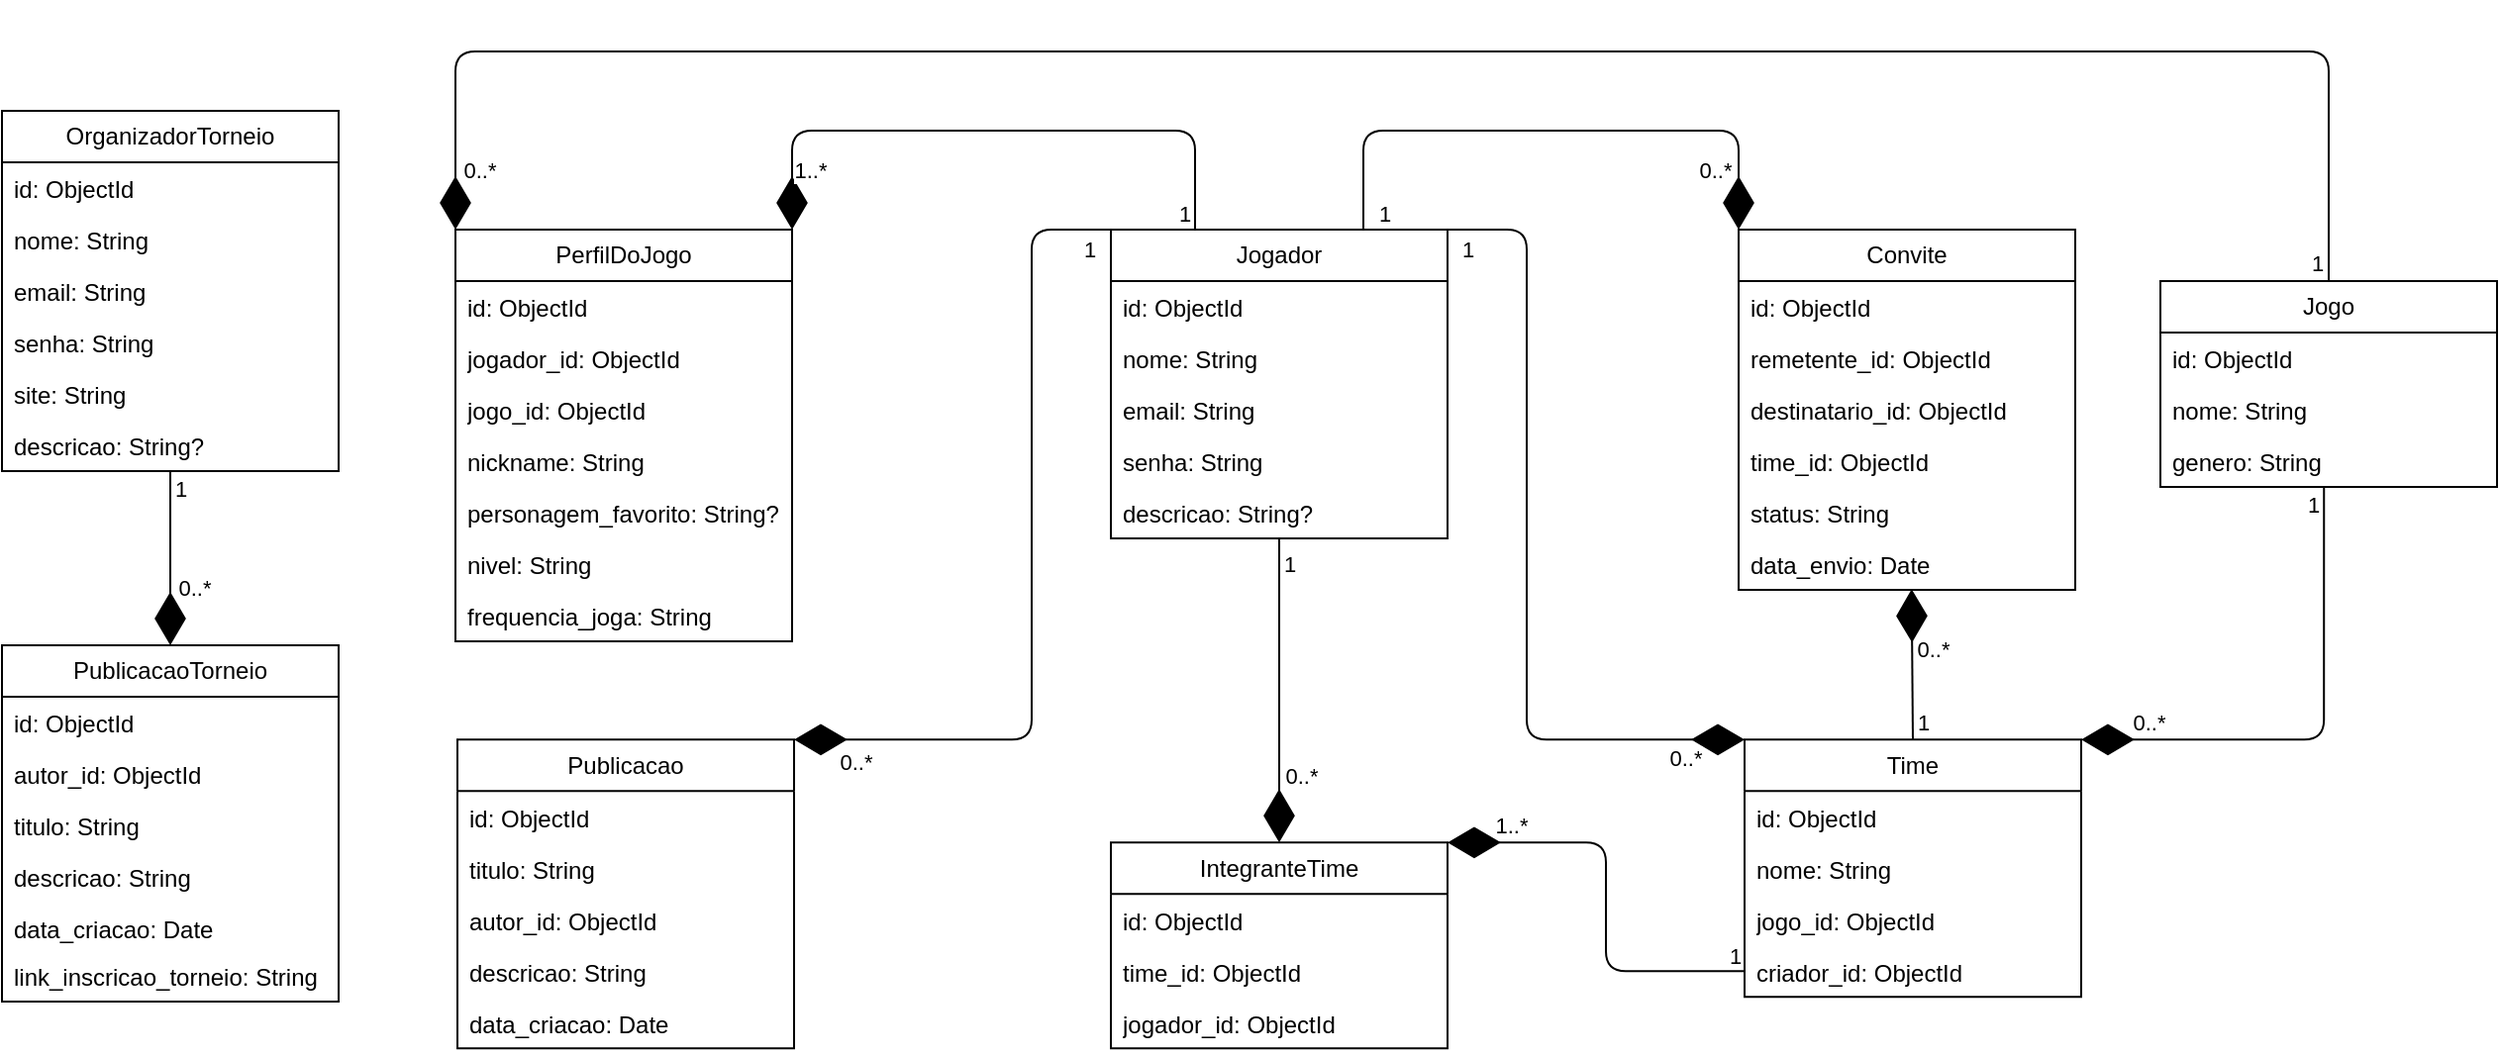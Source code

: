 <mxfile>
    <diagram id="q0bv5TFum7khG15RQ4-P" name="Page-1">
        <mxGraphModel dx="1205" dy="136" grid="1" gridSize="10" guides="1" tooltips="1" connect="1" arrows="1" fold="1" page="1" pageScale="1" pageWidth="850" pageHeight="1100" math="0" shadow="0">
            <root>
                <mxCell id="0"/>
                <mxCell id="1" parent="0"/>
                <mxCell id="110" value="" style="edgeStyle=none;html=1;entryX=0.5;entryY=0;entryDx=0;entryDy=0;endSize=24;endArrow=diamondThin;endFill=1;" parent="1" source="2" target="35" edge="1">
                    <mxGeometry relative="1" as="geometry"/>
                </mxCell>
                <mxCell id="111" value="0..*" style="edgeLabel;html=1;align=center;verticalAlign=middle;resizable=0;points=[];" parent="110" vertex="1" connectable="0">
                    <mxGeometry x="0.417" y="2" relative="1" as="geometry">
                        <mxPoint x="9" y="11" as="offset"/>
                    </mxGeometry>
                </mxCell>
                <mxCell id="112" value="1" style="edgeLabel;html=1;align=center;verticalAlign=middle;resizable=0;points=[];" parent="110" vertex="1" connectable="0">
                    <mxGeometry x="-0.463" y="1" relative="1" as="geometry">
                        <mxPoint x="4" y="-29" as="offset"/>
                    </mxGeometry>
                </mxCell>
                <mxCell id="2" value="Jogador" style="swimlane;fontStyle=0;childLayout=stackLayout;horizontal=1;startSize=26;fillColor=none;horizontalStack=0;resizeParent=1;resizeParentMax=0;resizeLast=0;collapsible=1;marginBottom=0;whiteSpace=wrap;html=1;swimlaneLine=1;rounded=0;shadow=0;glass=0;" parent="1" vertex="1">
                    <mxGeometry x="-70" y="388" width="170" height="156" as="geometry">
                        <mxRectangle x="160" y="120" width="80" height="30" as="alternateBounds"/>
                    </mxGeometry>
                </mxCell>
                <mxCell id="3" value="id: ObjectId" style="text;strokeColor=none;fillColor=none;align=left;verticalAlign=top;spacingLeft=4;spacingRight=4;overflow=hidden;rotatable=0;points=[[0,0.5],[1,0.5]];portConstraint=eastwest;whiteSpace=wrap;html=1;" parent="2" vertex="1">
                    <mxGeometry y="26" width="170" height="26" as="geometry"/>
                </mxCell>
                <mxCell id="4" value="nome: String" style="text;strokeColor=none;fillColor=none;align=left;verticalAlign=top;spacingLeft=4;spacingRight=4;overflow=hidden;rotatable=0;points=[[0,0.5],[1,0.5]];portConstraint=eastwest;whiteSpace=wrap;html=1;" parent="2" vertex="1">
                    <mxGeometry y="52" width="170" height="26" as="geometry"/>
                </mxCell>
                <mxCell id="43" value="email: String" style="text;strokeColor=none;fillColor=none;align=left;verticalAlign=top;spacingLeft=4;spacingRight=4;overflow=hidden;rotatable=0;points=[[0,0.5],[1,0.5]];portConstraint=eastwest;whiteSpace=wrap;html=1;" parent="2" vertex="1">
                    <mxGeometry y="78" width="170" height="26" as="geometry"/>
                </mxCell>
                <mxCell id="47" value="senha: String" style="text;strokeColor=none;fillColor=none;align=left;verticalAlign=top;spacingLeft=4;spacingRight=4;overflow=hidden;rotatable=0;points=[[0,0.5],[1,0.5]];portConstraint=eastwest;whiteSpace=wrap;html=1;" parent="2" vertex="1">
                    <mxGeometry y="104" width="170" height="26" as="geometry"/>
                </mxCell>
                <mxCell id="48" value="descricao: String?" style="text;strokeColor=none;fillColor=none;align=left;verticalAlign=top;spacingLeft=4;spacingRight=4;overflow=hidden;rotatable=0;points=[[0,0.5],[1,0.5]];portConstraint=eastwest;whiteSpace=wrap;html=1;" parent="2" vertex="1">
                    <mxGeometry y="130" width="170" height="26" as="geometry"/>
                </mxCell>
                <mxCell id="16" value="Time" style="swimlane;fontStyle=0;childLayout=stackLayout;horizontal=1;startSize=26;fillColor=none;horizontalStack=0;resizeParent=1;resizeParentMax=0;resizeLast=0;collapsible=1;marginBottom=0;whiteSpace=wrap;html=1;strokeColor=default;align=center;verticalAlign=middle;fontFamily=Helvetica;fontSize=12;fontColor=default;" parent="1" vertex="1">
                    <mxGeometry x="250" y="645.64" width="170" height="130" as="geometry">
                        <mxRectangle x="390" y="120" width="70" height="30" as="alternateBounds"/>
                    </mxGeometry>
                </mxCell>
                <mxCell id="17" value="&lt;span style=&quot;color: rgb(0, 0, 0);&quot;&gt;id: ObjectId&lt;/span&gt;" style="text;strokeColor=none;fillColor=none;align=left;verticalAlign=top;spacingLeft=4;spacingRight=4;overflow=hidden;rotatable=0;points=[[0,0.5],[1,0.5]];portConstraint=eastwest;whiteSpace=wrap;html=1;fontFamily=Helvetica;fontSize=12;fontColor=default;fontStyle=0;" parent="16" vertex="1">
                    <mxGeometry y="26" width="170" height="26" as="geometry"/>
                </mxCell>
                <mxCell id="18" value="&lt;span style=&quot;color: rgb(0, 0, 0);&quot;&gt;nome: String&lt;/span&gt;" style="text;strokeColor=none;fillColor=none;align=left;verticalAlign=top;spacingLeft=4;spacingRight=4;overflow=hidden;rotatable=0;points=[[0,0.5],[1,0.5]];portConstraint=eastwest;whiteSpace=wrap;html=1;fontFamily=Helvetica;fontSize=12;fontColor=default;fontStyle=0;" parent="16" vertex="1">
                    <mxGeometry y="52" width="170" height="26" as="geometry"/>
                </mxCell>
                <mxCell id="19" value="jogo_id: ObjectId" style="text;strokeColor=none;fillColor=none;align=left;verticalAlign=top;spacingLeft=4;spacingRight=4;overflow=hidden;rotatable=0;points=[[0,0.5],[1,0.5]];portConstraint=eastwest;whiteSpace=wrap;html=1;fontFamily=Helvetica;fontSize=12;fontColor=default;fontStyle=0;" parent="16" vertex="1">
                    <mxGeometry y="78" width="170" height="26" as="geometry"/>
                </mxCell>
                <mxCell id="69" value="criador_id: ObjectId" style="text;strokeColor=none;fillColor=none;align=left;verticalAlign=top;spacingLeft=4;spacingRight=4;overflow=hidden;rotatable=0;points=[[0,0.5],[1,0.5]];portConstraint=eastwest;whiteSpace=wrap;html=1;fontFamily=Helvetica;fontSize=12;fontColor=default;fontStyle=0;" parent="16" vertex="1">
                    <mxGeometry y="104" width="170" height="26" as="geometry"/>
                </mxCell>
                <mxCell id="20" value="" style="endArrow=diamondThin;endFill=1;endSize=24;html=1;exitX=1;exitY=0;exitDx=0;exitDy=0;entryX=0;entryY=0;entryDx=0;entryDy=0;edgeStyle=orthogonalEdgeStyle;" parent="1" source="2" target="16" edge="1">
                    <mxGeometry width="160" relative="1" as="geometry">
                        <mxPoint x="20" y="288" as="sourcePoint"/>
                        <mxPoint x="277" y="288" as="targetPoint"/>
                        <Array as="points">
                            <mxPoint x="140" y="388"/>
                            <mxPoint x="140" y="646"/>
                        </Array>
                    </mxGeometry>
                </mxCell>
                <mxCell id="117" value="1" style="edgeLabel;html=1;align=center;verticalAlign=middle;resizable=0;points=[];" parent="20" vertex="1" connectable="0">
                    <mxGeometry x="-0.909" y="-2" relative="1" as="geometry">
                        <mxPoint x="-9" y="8" as="offset"/>
                    </mxGeometry>
                </mxCell>
                <mxCell id="118" value="0..*" style="edgeLabel;html=1;align=center;verticalAlign=middle;resizable=0;points=[];" parent="20" vertex="1" connectable="0">
                    <mxGeometry x="0.85" y="-2" relative="1" as="geometry">
                        <mxPoint y="7" as="offset"/>
                    </mxGeometry>
                </mxCell>
                <mxCell id="27" value="Publicacao" style="swimlane;fontStyle=0;childLayout=stackLayout;horizontal=1;startSize=26;horizontalStack=0;resizeParent=1;resizeParentMax=0;resizeLast=0;collapsible=1;marginBottom=0;whiteSpace=wrap;html=1;align=center;verticalAlign=middle;fontFamily=Helvetica;fontSize=12;fillColor=none;" parent="1" vertex="1">
                    <mxGeometry x="-400" y="645.64" width="170" height="156" as="geometry">
                        <mxRectangle x="-340" y="684" width="100" height="30" as="alternateBounds"/>
                    </mxGeometry>
                </mxCell>
                <mxCell id="28" value="&lt;span style=&quot;color: rgb(0, 0, 0);&quot;&gt;id: ObjectId&lt;/span&gt;" style="text;strokeColor=none;fillColor=none;align=left;verticalAlign=top;spacingLeft=4;spacingRight=4;overflow=hidden;rotatable=0;points=[[0,0.5],[1,0.5]];portConstraint=eastwest;whiteSpace=wrap;html=1;fontFamily=Helvetica;fontSize=12;fontColor=default;fontStyle=0;" parent="27" vertex="1">
                    <mxGeometry y="26" width="170" height="26" as="geometry"/>
                </mxCell>
                <mxCell id="29" value="titulo: String" style="text;strokeColor=none;fillColor=none;align=left;verticalAlign=top;spacingLeft=4;spacingRight=4;overflow=hidden;rotatable=0;points=[[0,0.5],[1,0.5]];portConstraint=eastwest;whiteSpace=wrap;html=1;fontFamily=Helvetica;fontSize=12;fontColor=default;fontStyle=0;" parent="27" vertex="1">
                    <mxGeometry y="52" width="170" height="26" as="geometry"/>
                </mxCell>
                <mxCell id="30" value="autor_id: ObjectId" style="text;strokeColor=none;fillColor=none;align=left;verticalAlign=top;spacingLeft=4;spacingRight=4;overflow=hidden;rotatable=0;points=[[0,0.5],[1,0.5]];portConstraint=eastwest;whiteSpace=wrap;html=1;fontFamily=Helvetica;fontSize=12;fontColor=default;fontStyle=0;" parent="27" vertex="1">
                    <mxGeometry y="78" width="170" height="26" as="geometry"/>
                </mxCell>
                <mxCell id="45" value="descricao: String" style="text;strokeColor=none;fillColor=none;align=left;verticalAlign=top;spacingLeft=4;spacingRight=4;overflow=hidden;rotatable=0;points=[[0,0.5],[1,0.5]];portConstraint=eastwest;whiteSpace=wrap;html=1;fontFamily=Helvetica;fontSize=12;fontColor=default;fontStyle=0;" parent="27" vertex="1">
                    <mxGeometry y="104" width="170" height="26" as="geometry"/>
                </mxCell>
                <mxCell id="129" value="data_criacao: Date" style="text;strokeColor=none;fillColor=none;align=left;verticalAlign=top;spacingLeft=4;spacingRight=4;overflow=hidden;rotatable=0;points=[[0,0.5],[1,0.5]];portConstraint=eastwest;whiteSpace=wrap;html=1;fontFamily=Helvetica;fontSize=12;fontColor=default;fontStyle=0;" parent="27" vertex="1">
                    <mxGeometry y="130" width="170" height="26" as="geometry"/>
                </mxCell>
                <mxCell id="31" value="Convite" style="swimlane;fontStyle=0;childLayout=stackLayout;horizontal=1;startSize=26;fillColor=none;horizontalStack=0;resizeParent=1;resizeParentMax=0;resizeLast=0;collapsible=1;marginBottom=0;whiteSpace=wrap;html=1;strokeColor=default;align=center;verticalAlign=middle;fontFamily=Helvetica;fontSize=12;fontColor=default;" parent="1" vertex="1">
                    <mxGeometry x="247" y="388" width="170" height="182" as="geometry">
                        <mxRectangle x="660" y="368" width="80" height="30" as="alternateBounds"/>
                    </mxGeometry>
                </mxCell>
                <mxCell id="32" value="&lt;span style=&quot;color: rgb(0, 0, 0);&quot;&gt;id: ObjectId&lt;/span&gt;" style="text;strokeColor=none;fillColor=none;align=left;verticalAlign=top;spacingLeft=4;spacingRight=4;overflow=hidden;rotatable=0;points=[[0,0.5],[1,0.5]];portConstraint=eastwest;whiteSpace=wrap;html=1;fontFamily=Helvetica;fontSize=12;fontColor=default;fontStyle=0;" parent="31" vertex="1">
                    <mxGeometry y="26" width="170" height="26" as="geometry"/>
                </mxCell>
                <mxCell id="90" value="remetente_id: ObjectId" style="text;strokeColor=none;fillColor=none;align=left;verticalAlign=top;spacingLeft=4;spacingRight=4;overflow=hidden;rotatable=0;points=[[0,0.5],[1,0.5]];portConstraint=eastwest;whiteSpace=wrap;html=1;fontFamily=Helvetica;fontSize=12;fontColor=default;fontStyle=0;" parent="31" vertex="1">
                    <mxGeometry y="52" width="170" height="26" as="geometry"/>
                </mxCell>
                <mxCell id="33" value="destinatario_id: ObjectId" style="text;strokeColor=none;fillColor=none;align=left;verticalAlign=top;spacingLeft=4;spacingRight=4;overflow=hidden;rotatable=0;points=[[0,0.5],[1,0.5]];portConstraint=eastwest;whiteSpace=wrap;html=1;fontFamily=Helvetica;fontSize=12;fontColor=default;fontStyle=0;" parent="31" vertex="1">
                    <mxGeometry y="78" width="170" height="26" as="geometry"/>
                </mxCell>
                <mxCell id="34" value="time_id: ObjectId" style="text;align=left;verticalAlign=top;spacingLeft=4;spacingRight=4;overflow=hidden;rotatable=0;points=[[0,0.5],[1,0.5]];portConstraint=eastwest;whiteSpace=wrap;html=1;fontFamily=Helvetica;fontSize=12;fontStyle=0;" parent="31" vertex="1">
                    <mxGeometry y="104" width="170" height="26" as="geometry"/>
                </mxCell>
                <mxCell id="70" value="status: String" style="text;strokeColor=none;fillColor=none;align=left;verticalAlign=top;spacingLeft=4;spacingRight=4;overflow=hidden;rotatable=0;points=[[0,0.5],[1,0.5]];portConstraint=eastwest;whiteSpace=wrap;html=1;fontFamily=Helvetica;fontSize=12;fontColor=default;fontStyle=0;" parent="31" vertex="1">
                    <mxGeometry y="130" width="170" height="26" as="geometry"/>
                </mxCell>
                <mxCell id="71" value="data_envio: Date" style="text;strokeColor=none;fillColor=none;align=left;verticalAlign=top;spacingLeft=4;spacingRight=4;overflow=hidden;rotatable=0;points=[[0,0.5],[1,0.5]];portConstraint=eastwest;whiteSpace=wrap;html=1;fontFamily=Helvetica;fontSize=12;fontColor=default;fontStyle=0;" parent="31" vertex="1">
                    <mxGeometry y="156" width="170" height="26" as="geometry"/>
                </mxCell>
                <mxCell id="35" value="IntegranteTime" style="swimlane;fontStyle=0;childLayout=stackLayout;horizontal=1;startSize=26;fillColor=none;horizontalStack=0;resizeParent=1;resizeParentMax=0;resizeLast=0;collapsible=1;marginBottom=0;whiteSpace=wrap;html=1;strokeColor=default;align=center;verticalAlign=middle;fontFamily=Helvetica;fontSize=12;fontColor=default;" parent="1" vertex="1">
                    <mxGeometry x="-70" y="697.64" width="170" height="104" as="geometry">
                        <mxRectangle x="390" y="368" width="120" height="30" as="alternateBounds"/>
                    </mxGeometry>
                </mxCell>
                <mxCell id="36" value="&lt;span style=&quot;color: rgb(0, 0, 0);&quot;&gt;id: ObjectId&lt;/span&gt;" style="text;strokeColor=none;fillColor=none;align=left;verticalAlign=top;spacingLeft=4;spacingRight=4;overflow=hidden;rotatable=0;points=[[0,0.5],[1,0.5]];portConstraint=eastwest;whiteSpace=wrap;html=1;fontFamily=Helvetica;fontSize=12;fontColor=default;fontStyle=0;" parent="35" vertex="1">
                    <mxGeometry y="26" width="170" height="26" as="geometry"/>
                </mxCell>
                <mxCell id="38" value="time_id: ObjectId" style="text;strokeColor=none;fillColor=none;align=left;verticalAlign=top;spacingLeft=4;spacingRight=4;overflow=hidden;rotatable=0;points=[[0,0.5],[1,0.5]];portConstraint=eastwest;whiteSpace=wrap;html=1;fontFamily=Helvetica;fontSize=12;fontColor=default;fontStyle=0;" parent="35" vertex="1">
                    <mxGeometry y="52" width="170" height="26" as="geometry"/>
                </mxCell>
                <mxCell id="37" value="jogador_id: ObjectId" style="text;strokeColor=none;fillColor=none;align=left;verticalAlign=top;spacingLeft=4;spacingRight=4;overflow=hidden;rotatable=0;points=[[0,0.5],[1,0.5]];portConstraint=eastwest;whiteSpace=wrap;html=1;fontFamily=Helvetica;fontSize=12;fontColor=default;fontStyle=0;" parent="35" vertex="1">
                    <mxGeometry y="78" width="170" height="26" as="geometry"/>
                </mxCell>
                <mxCell id="106" value="" style="edgeStyle=orthogonalEdgeStyle;html=1;entryX=1;entryY=0;entryDx=0;entryDy=0;endArrow=diamondThin;endFill=1;startSize=6;endSize=24;exitX=0.486;exitY=0.984;exitDx=0;exitDy=0;exitPerimeter=0;" parent="1" source="61" target="16" edge="1">
                    <mxGeometry relative="1" as="geometry">
                        <Array as="points">
                            <mxPoint x="543" y="646"/>
                        </Array>
                    </mxGeometry>
                </mxCell>
                <mxCell id="113" value="1" style="edgeLabel;html=1;align=center;verticalAlign=middle;resizable=0;points=[];" parent="106" vertex="1" connectable="0">
                    <mxGeometry x="-0.84" relative="1" as="geometry">
                        <mxPoint x="-6" y="-11" as="offset"/>
                    </mxGeometry>
                </mxCell>
                <mxCell id="114" value="0..*" style="edgeLabel;html=1;align=center;verticalAlign=middle;resizable=0;points=[];" parent="106" vertex="1" connectable="0">
                    <mxGeometry x="0.733" y="2" relative="1" as="geometry">
                        <mxPoint y="-11" as="offset"/>
                    </mxGeometry>
                </mxCell>
                <mxCell id="39" value="Jogo" style="swimlane;fontStyle=0;childLayout=stackLayout;horizontal=1;startSize=26;fillColor=none;horizontalStack=0;resizeParent=1;resizeParentMax=0;resizeLast=0;collapsible=1;marginBottom=0;whiteSpace=wrap;html=1;strokeColor=default;align=center;verticalAlign=middle;fontFamily=Helvetica;fontSize=12;fontColor=default;" parent="1" vertex="1">
                    <mxGeometry x="460" y="414" width="170" height="104" as="geometry">
                        <mxRectangle x="620" y="120" width="70" height="30" as="alternateBounds"/>
                    </mxGeometry>
                </mxCell>
                <mxCell id="40" value="&lt;span style=&quot;color: rgb(0, 0, 0);&quot;&gt;id: ObjectId&lt;/span&gt;" style="text;strokeColor=none;fillColor=none;align=left;verticalAlign=top;spacingLeft=4;spacingRight=4;overflow=hidden;rotatable=0;points=[[0,0.5],[1,0.5]];portConstraint=eastwest;whiteSpace=wrap;html=1;fontFamily=Helvetica;fontSize=12;fontColor=default;fontStyle=0;" parent="39" vertex="1">
                    <mxGeometry y="26" width="170" height="26" as="geometry"/>
                </mxCell>
                <mxCell id="41" value="nome: String" style="text;strokeColor=none;fillColor=none;align=left;verticalAlign=top;spacingLeft=4;spacingRight=4;overflow=hidden;rotatable=0;points=[[0,0.5],[1,0.5]];portConstraint=eastwest;whiteSpace=wrap;html=1;fontFamily=Helvetica;fontSize=12;fontColor=default;fontStyle=0;" parent="39" vertex="1">
                    <mxGeometry y="52" width="170" height="26" as="geometry"/>
                </mxCell>
                <mxCell id="61" value="genero: String" style="text;strokeColor=none;fillColor=none;align=left;verticalAlign=top;spacingLeft=4;spacingRight=4;overflow=hidden;rotatable=0;points=[[0,0.5],[1,0.5]];portConstraint=eastwest;whiteSpace=wrap;html=1;fontFamily=Helvetica;fontSize=12;fontColor=default;fontStyle=0;" parent="39" vertex="1">
                    <mxGeometry y="78" width="170" height="26" as="geometry"/>
                </mxCell>
                <mxCell id="86" style="edgeStyle=orthogonalEdgeStyle;html=1;exitX=0;exitY=0;exitDx=0;exitDy=0;entryX=0.5;entryY=0;entryDx=0;entryDy=0;endArrow=none;endFill=0;startArrow=diamondThin;startFill=1;endSize=6;startSize=24;" parent="1" source="53" target="39" edge="1">
                    <mxGeometry relative="1" as="geometry">
                        <mxPoint x="-228.5" y="318" as="sourcePoint"/>
                        <mxPoint x="474" y="318" as="targetPoint"/>
                        <Array as="points">
                            <mxPoint x="-401" y="298"/>
                            <mxPoint x="545" y="298"/>
                        </Array>
                    </mxGeometry>
                </mxCell>
                <mxCell id="95" value="1" style="edgeLabel;html=1;align=center;verticalAlign=middle;resizable=0;points=[];" parent="86" vertex="1" connectable="0">
                    <mxGeometry x="0.78" y="-1" relative="1" as="geometry">
                        <mxPoint x="4" y="106" as="offset"/>
                    </mxGeometry>
                </mxCell>
                <mxCell id="96" value="0..*" style="edgeLabel;html=1;align=center;verticalAlign=middle;resizable=0;points=[];" parent="86" vertex="1" connectable="0">
                    <mxGeometry x="-0.811" y="-1" relative="1" as="geometry">
                        <mxPoint x="-7" y="59" as="offset"/>
                    </mxGeometry>
                </mxCell>
                <mxCell id="53" value="PerfilDoJogo" style="swimlane;fontStyle=0;childLayout=stackLayout;horizontal=1;startSize=26;fillColor=none;horizontalStack=0;resizeParent=1;resizeParentMax=0;resizeLast=0;collapsible=1;marginBottom=0;whiteSpace=wrap;html=1;swimlaneLine=1;rounded=0;shadow=0;glass=0;" parent="1" vertex="1">
                    <mxGeometry x="-401" y="388" width="170" height="208" as="geometry">
                        <mxRectangle x="-120" y="120" width="80" height="30" as="alternateBounds"/>
                    </mxGeometry>
                </mxCell>
                <mxCell id="54" value="id: ObjectId" style="text;strokeColor=none;fillColor=none;align=left;verticalAlign=top;spacingLeft=4;spacingRight=4;overflow=hidden;rotatable=0;points=[[0,0.5],[1,0.5]];portConstraint=eastwest;whiteSpace=wrap;html=1;" parent="53" vertex="1">
                    <mxGeometry y="26" width="170" height="26" as="geometry"/>
                </mxCell>
                <mxCell id="59" value="jogador_id: ObjectId" style="text;strokeColor=none;fillColor=none;align=left;verticalAlign=top;spacingLeft=4;spacingRight=4;overflow=hidden;rotatable=0;points=[[0,0.5],[1,0.5]];portConstraint=eastwest;whiteSpace=wrap;html=1;" parent="53" vertex="1">
                    <mxGeometry y="52" width="170" height="26" as="geometry"/>
                </mxCell>
                <mxCell id="56" value="jogo_id: ObjectId" style="text;strokeColor=none;fillColor=none;align=left;verticalAlign=top;spacingLeft=4;spacingRight=4;overflow=hidden;rotatable=0;points=[[0,0.5],[1,0.5]];portConstraint=eastwest;whiteSpace=wrap;html=1;" parent="53" vertex="1">
                    <mxGeometry y="78" width="170" height="26" as="geometry"/>
                </mxCell>
                <mxCell id="55" value="nickname: String" style="text;strokeColor=none;fillColor=none;align=left;verticalAlign=top;spacingLeft=4;spacingRight=4;overflow=hidden;rotatable=0;points=[[0,0.5],[1,0.5]];portConstraint=eastwest;whiteSpace=wrap;html=1;" parent="53" vertex="1">
                    <mxGeometry y="104" width="170" height="26" as="geometry"/>
                </mxCell>
                <mxCell id="68" value="personagem_favorito: String?" style="text;strokeColor=none;fillColor=none;align=left;verticalAlign=top;spacingLeft=4;spacingRight=4;overflow=hidden;rotatable=0;points=[[0,0.5],[1,0.5]];portConstraint=eastwest;whiteSpace=wrap;html=1;" parent="53" vertex="1">
                    <mxGeometry y="130" width="170" height="26" as="geometry"/>
                </mxCell>
                <mxCell id="60" value="nivel: String" style="text;strokeColor=none;fillColor=none;align=left;verticalAlign=top;spacingLeft=4;spacingRight=4;overflow=hidden;rotatable=0;points=[[0,0.5],[1,0.5]];portConstraint=eastwest;whiteSpace=wrap;html=1;" parent="53" vertex="1">
                    <mxGeometry y="156" width="170" height="26" as="geometry"/>
                </mxCell>
                <mxCell id="57" value="frequencia_joga: String" style="text;strokeColor=none;fillColor=none;align=left;verticalAlign=top;spacingLeft=4;spacingRight=4;overflow=hidden;rotatable=0;points=[[0,0.5],[1,0.5]];portConstraint=eastwest;whiteSpace=wrap;html=1;" parent="53" vertex="1">
                    <mxGeometry y="182" width="170" height="26" as="geometry"/>
                </mxCell>
                <mxCell id="128" value="" style="edgeStyle=none;html=1;endArrow=diamondThin;endFill=1;endSize=24;entryX=0.5;entryY=0;entryDx=0;entryDy=0;" parent="1" source="62" target="121" edge="1">
                    <mxGeometry relative="1" as="geometry"/>
                </mxCell>
                <mxCell id="132" value="1" style="edgeLabel;html=1;align=center;verticalAlign=middle;resizable=0;points=[];" parent="128" vertex="1" connectable="0">
                    <mxGeometry x="-0.596" y="2" relative="1" as="geometry">
                        <mxPoint x="3" y="-9" as="offset"/>
                    </mxGeometry>
                </mxCell>
                <mxCell id="133" value="0..*" style="edgeLabel;html=1;align=center;verticalAlign=middle;resizable=0;points=[];" parent="128" vertex="1" connectable="0">
                    <mxGeometry x="0.234" y="-2" relative="1" as="geometry">
                        <mxPoint x="14" y="4" as="offset"/>
                    </mxGeometry>
                </mxCell>
                <mxCell id="62" value="OrganizadorTorneio" style="swimlane;fontStyle=0;childLayout=stackLayout;horizontal=1;startSize=26;fillColor=none;horizontalStack=0;resizeParent=1;resizeParentMax=0;resizeLast=0;collapsible=1;marginBottom=0;whiteSpace=wrap;html=1;swimlaneLine=1;rounded=0;shadow=0;glass=0;" parent="1" vertex="1">
                    <mxGeometry x="-630" y="328" width="170" height="182" as="geometry">
                        <mxRectangle x="-590" y="568" width="80" height="30" as="alternateBounds"/>
                    </mxGeometry>
                </mxCell>
                <mxCell id="63" value="id: ObjectId" style="text;strokeColor=none;fillColor=none;align=left;verticalAlign=top;spacingLeft=4;spacingRight=4;overflow=hidden;rotatable=0;points=[[0,0.5],[1,0.5]];portConstraint=eastwest;whiteSpace=wrap;html=1;" parent="62" vertex="1">
                    <mxGeometry y="26" width="170" height="26" as="geometry"/>
                </mxCell>
                <mxCell id="64" value="nome: String" style="text;strokeColor=none;fillColor=none;align=left;verticalAlign=top;spacingLeft=4;spacingRight=4;overflow=hidden;rotatable=0;points=[[0,0.5],[1,0.5]];portConstraint=eastwest;whiteSpace=wrap;html=1;" parent="62" vertex="1">
                    <mxGeometry y="52" width="170" height="26" as="geometry"/>
                </mxCell>
                <mxCell id="65" value="email: String" style="text;strokeColor=none;fillColor=none;align=left;verticalAlign=top;spacingLeft=4;spacingRight=4;overflow=hidden;rotatable=0;points=[[0,0.5],[1,0.5]];portConstraint=eastwest;whiteSpace=wrap;html=1;" parent="62" vertex="1">
                    <mxGeometry y="78" width="170" height="26" as="geometry"/>
                </mxCell>
                <mxCell id="66" value="senha: String" style="text;strokeColor=none;fillColor=none;align=left;verticalAlign=top;spacingLeft=4;spacingRight=4;overflow=hidden;rotatable=0;points=[[0,0.5],[1,0.5]];portConstraint=eastwest;whiteSpace=wrap;html=1;" parent="62" vertex="1">
                    <mxGeometry y="104" width="170" height="26" as="geometry"/>
                </mxCell>
                <mxCell id="67" value="site: String" style="text;strokeColor=none;fillColor=none;align=left;verticalAlign=top;spacingLeft=4;spacingRight=4;overflow=hidden;rotatable=0;points=[[0,0.5],[1,0.5]];portConstraint=eastwest;whiteSpace=wrap;html=1;" parent="62" vertex="1">
                    <mxGeometry y="130" width="170" height="26" as="geometry"/>
                </mxCell>
                <mxCell id="73" value="descricao: String?" style="text;strokeColor=none;fillColor=none;align=left;verticalAlign=top;spacingLeft=4;spacingRight=4;overflow=hidden;rotatable=0;points=[[0,0.5],[1,0.5]];portConstraint=eastwest;whiteSpace=wrap;html=1;" parent="62" vertex="1">
                    <mxGeometry y="156" width="170" height="26" as="geometry"/>
                </mxCell>
                <mxCell id="74" value="" style="endArrow=diamondThin;endFill=1;endSize=24;html=1;entryX=1;entryY=0;entryDx=0;entryDy=0;edgeStyle=orthogonalEdgeStyle;exitX=0.25;exitY=0;exitDx=0;exitDy=0;" parent="1" source="2" target="53" edge="1">
                    <mxGeometry width="160" relative="1" as="geometry">
                        <mxPoint x="-20" y="318" as="sourcePoint"/>
                        <mxPoint x="222" y="288" as="targetPoint"/>
                        <Array as="points">
                            <mxPoint x="-28" y="338"/>
                            <mxPoint x="-231" y="338"/>
                        </Array>
                    </mxGeometry>
                </mxCell>
                <mxCell id="91" value="1" style="edgeLabel;html=1;align=center;verticalAlign=middle;resizable=0;points=[];" parent="74" vertex="1" connectable="0">
                    <mxGeometry x="-0.658" y="1" relative="1" as="geometry">
                        <mxPoint x="-4" y="41" as="offset"/>
                    </mxGeometry>
                </mxCell>
                <mxCell id="92" value="1..*" style="edgeLabel;html=1;align=center;verticalAlign=middle;resizable=0;points=[];" parent="74" vertex="1" connectable="0">
                    <mxGeometry x="0.63" y="2" relative="1" as="geometry">
                        <mxPoint x="3" y="18" as="offset"/>
                    </mxGeometry>
                </mxCell>
                <mxCell id="77" value="" style="endArrow=diamondThin;endFill=1;endSize=24;html=1;exitX=0;exitY=0.5;exitDx=0;exitDy=0;edgeStyle=orthogonalEdgeStyle;entryX=1;entryY=0;entryDx=0;entryDy=0;" parent="1" source="69" target="35" edge="1">
                    <mxGeometry width="160" relative="1" as="geometry">
                        <mxPoint x="160" y="597.64" as="sourcePoint"/>
                        <mxPoint x="150" y="758.64" as="targetPoint"/>
                        <Array as="points">
                            <mxPoint x="180" y="763"/>
                            <mxPoint x="180" y="698"/>
                        </Array>
                    </mxGeometry>
                </mxCell>
                <mxCell id="119" value="1" style="edgeLabel;html=1;align=center;verticalAlign=middle;resizable=0;points=[];" parent="77" vertex="1" connectable="0">
                    <mxGeometry x="-0.802" y="-1" relative="1" as="geometry">
                        <mxPoint x="16" y="-7" as="offset"/>
                    </mxGeometry>
                </mxCell>
                <mxCell id="120" value="1..*" style="edgeLabel;html=1;align=center;verticalAlign=middle;resizable=0;points=[];" parent="77" vertex="1" connectable="0">
                    <mxGeometry x="0.576" y="-1" relative="1" as="geometry">
                        <mxPoint x="-14" y="-8" as="offset"/>
                    </mxGeometry>
                </mxCell>
                <mxCell id="80" value="" style="endArrow=diamondThin;endFill=1;endSize=24;html=1;exitX=0.75;exitY=0;exitDx=0;exitDy=0;entryX=0;entryY=0;entryDx=0;entryDy=0;edgeStyle=orthogonalEdgeStyle;" parent="1" source="2" target="31" edge="1">
                    <mxGeometry width="160" relative="1" as="geometry">
                        <mxPoint x="390" y="434.94" as="sourcePoint"/>
                        <mxPoint x="390" y="565.94" as="targetPoint"/>
                        <Array as="points">
                            <mxPoint x="57" y="338"/>
                            <mxPoint x="247" y="338"/>
                        </Array>
                    </mxGeometry>
                </mxCell>
                <mxCell id="115" value="1" style="edgeLabel;html=1;align=center;verticalAlign=middle;resizable=0;points=[];" parent="80" vertex="1" connectable="0">
                    <mxGeometry x="-0.896" y="-3" relative="1" as="geometry">
                        <mxPoint x="7" y="7" as="offset"/>
                    </mxGeometry>
                </mxCell>
                <mxCell id="116" value="0..*" style="edgeLabel;html=1;align=center;verticalAlign=middle;resizable=0;points=[];" parent="80" vertex="1" connectable="0">
                    <mxGeometry x="0.424" relative="1" as="geometry">
                        <mxPoint x="21" y="20" as="offset"/>
                    </mxGeometry>
                </mxCell>
                <mxCell id="87" value="" style="endArrow=diamondThin;endFill=1;endSize=24;html=1;exitX=0;exitY=0;exitDx=0;exitDy=0;entryX=1;entryY=0;entryDx=0;entryDy=0;edgeStyle=orthogonalEdgeStyle;" parent="1" source="2" target="27" edge="1">
                    <mxGeometry width="160" relative="1" as="geometry">
                        <mxPoint x="-30" y="526" as="sourcePoint"/>
                        <mxPoint x="80" y="526" as="targetPoint"/>
                        <Array as="points">
                            <mxPoint x="-110" y="388"/>
                        </Array>
                    </mxGeometry>
                </mxCell>
                <mxCell id="93" value="1" style="edgeLabel;html=1;align=center;verticalAlign=middle;resizable=0;points=[];" parent="87" vertex="1" connectable="0">
                    <mxGeometry x="-0.904" y="-1" relative="1" as="geometry">
                        <mxPoint x="9" y="11" as="offset"/>
                    </mxGeometry>
                </mxCell>
                <mxCell id="94" value="0..*" style="edgeLabel;html=1;align=center;verticalAlign=middle;resizable=0;points=[];" parent="87" vertex="1" connectable="0">
                    <mxGeometry x="0.778" relative="1" as="geometry">
                        <mxPoint x="-16" y="11" as="offset"/>
                    </mxGeometry>
                </mxCell>
                <mxCell id="121" value="PublicacaoTorneio" style="swimlane;fontStyle=0;childLayout=stackLayout;horizontal=1;startSize=26;horizontalStack=0;resizeParent=1;resizeParentMax=0;resizeLast=0;collapsible=1;marginBottom=0;whiteSpace=wrap;html=1;align=center;verticalAlign=middle;fontFamily=Helvetica;fontSize=12;fillColor=none;" parent="1" vertex="1">
                    <mxGeometry x="-630" y="598" width="170" height="180" as="geometry">
                        <mxRectangle x="-340" y="684" width="100" height="30" as="alternateBounds"/>
                    </mxGeometry>
                </mxCell>
                <mxCell id="122" value="&lt;span style=&quot;color: rgb(0, 0, 0);&quot;&gt;id: ObjectId&lt;/span&gt;" style="text;strokeColor=none;fillColor=none;align=left;verticalAlign=top;spacingLeft=4;spacingRight=4;overflow=hidden;rotatable=0;points=[[0,0.5],[1,0.5]];portConstraint=eastwest;whiteSpace=wrap;html=1;fontFamily=Helvetica;fontSize=12;fontColor=default;fontStyle=0;" parent="121" vertex="1">
                    <mxGeometry y="26" width="170" height="26" as="geometry"/>
                </mxCell>
                <mxCell id="126" value="autor_id: ObjectId" style="text;strokeColor=none;fillColor=none;align=left;verticalAlign=top;spacingLeft=4;spacingRight=4;overflow=hidden;rotatable=0;points=[[0,0.5],[1,0.5]];portConstraint=eastwest;whiteSpace=wrap;html=1;fontFamily=Helvetica;fontSize=12;fontColor=default;fontStyle=0;" parent="121" vertex="1">
                    <mxGeometry y="52" width="170" height="26" as="geometry"/>
                </mxCell>
                <mxCell id="123" value="titulo: String" style="text;strokeColor=none;fillColor=none;align=left;verticalAlign=top;spacingLeft=4;spacingRight=4;overflow=hidden;rotatable=0;points=[[0,0.5],[1,0.5]];portConstraint=eastwest;whiteSpace=wrap;html=1;fontFamily=Helvetica;fontSize=12;fontColor=default;fontStyle=0;" parent="121" vertex="1">
                    <mxGeometry y="78" width="170" height="26" as="geometry"/>
                </mxCell>
                <mxCell id="124" value="descricao: String" style="text;strokeColor=none;fillColor=none;align=left;verticalAlign=top;spacingLeft=4;spacingRight=4;overflow=hidden;rotatable=0;points=[[0,0.5],[1,0.5]];portConstraint=eastwest;whiteSpace=wrap;html=1;fontFamily=Helvetica;fontSize=12;fontColor=default;fontStyle=0;" parent="121" vertex="1">
                    <mxGeometry y="104" width="170" height="26" as="geometry"/>
                </mxCell>
                <mxCell id="130" value="data_criacao: Date" style="text;strokeColor=none;fillColor=none;align=left;verticalAlign=top;spacingLeft=4;spacingRight=4;overflow=hidden;rotatable=0;points=[[0,0.5],[1,0.5]];portConstraint=eastwest;whiteSpace=wrap;html=1;fontFamily=Helvetica;fontSize=12;fontColor=default;fontStyle=0;" parent="121" vertex="1">
                    <mxGeometry y="130" width="170" height="26" as="geometry"/>
                </mxCell>
                <mxCell id="127" value="link_inscricao_torneio: String" style="text;strokeColor=none;fillColor=none;align=left;verticalAlign=middle;spacingLeft=4;spacingRight=4;overflow=hidden;rotatable=0;points=[[0,0.5],[1,0.5]];portConstraint=eastwest;whiteSpace=wrap;html=1;fontFamily=Helvetica;fontSize=12;fontColor=default;fontStyle=0;" parent="121" vertex="1">
                    <mxGeometry y="156" width="170" height="24" as="geometry"/>
                </mxCell>
                <mxCell id="134" value="" style="edgeStyle=none;html=1;entryX=0.514;entryY=0.987;entryDx=0;entryDy=0;endSize=24;endArrow=diamondThin;endFill=1;exitX=0.5;exitY=0;exitDx=0;exitDy=0;entryPerimeter=0;" edge="1" parent="1" source="16" target="71">
                    <mxGeometry relative="1" as="geometry">
                        <mxPoint x="570" y="660" as="sourcePoint"/>
                        <mxPoint x="570" y="814" as="targetPoint"/>
                    </mxGeometry>
                </mxCell>
                <mxCell id="135" value="0..*" style="edgeLabel;html=1;align=center;verticalAlign=middle;resizable=0;points=[];" vertex="1" connectable="0" parent="134">
                    <mxGeometry x="0.417" y="2" relative="1" as="geometry">
                        <mxPoint x="12" y="8" as="offset"/>
                    </mxGeometry>
                </mxCell>
                <mxCell id="136" value="1" style="edgeLabel;html=1;align=center;verticalAlign=middle;resizable=0;points=[];" vertex="1" connectable="0" parent="134">
                    <mxGeometry x="-0.463" y="1" relative="1" as="geometry">
                        <mxPoint x="6" y="12" as="offset"/>
                    </mxGeometry>
                </mxCell>
            </root>
        </mxGraphModel>
    </diagram>
</mxfile>